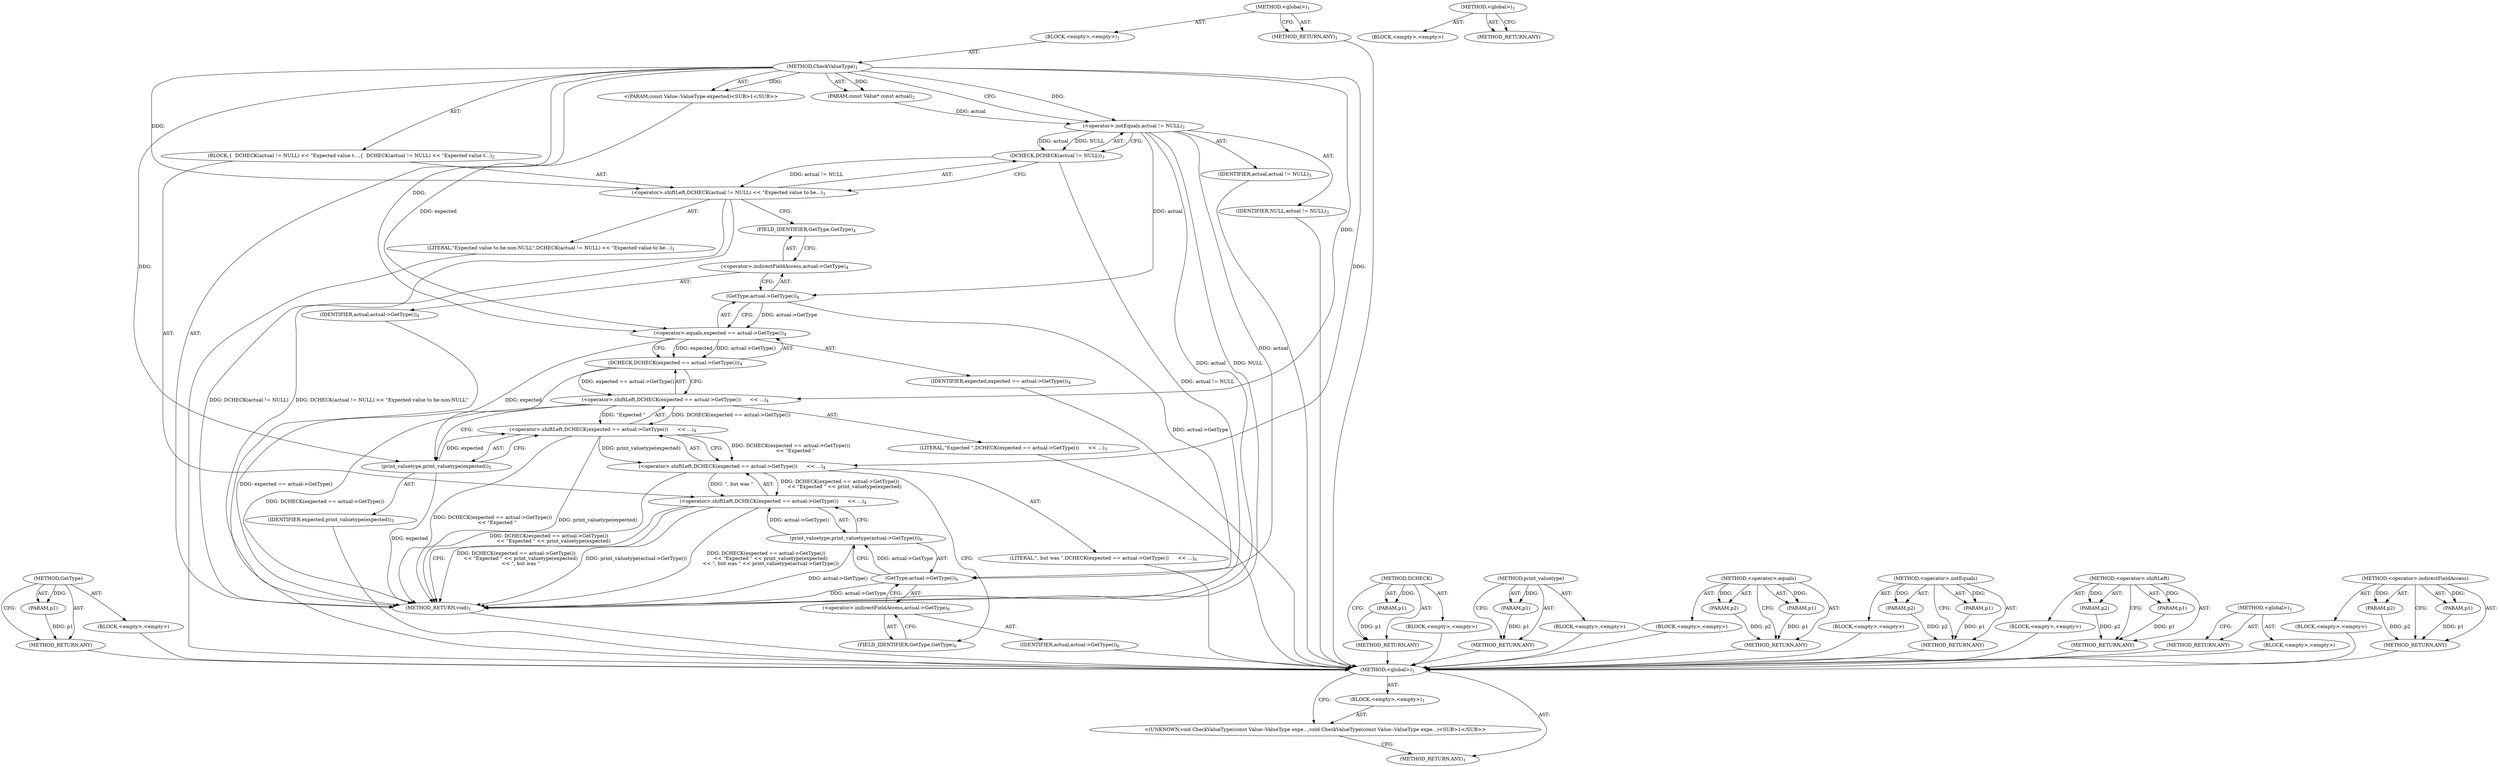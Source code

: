 digraph "&lt;global&gt;" {
vulnerable_82 [label=<(METHOD,GetType)>];
vulnerable_83 [label=<(PARAM,p1)>];
vulnerable_84 [label=<(BLOCK,&lt;empty&gt;,&lt;empty&gt;)>];
vulnerable_85 [label=<(METHOD_RETURN,ANY)>];
vulnerable_6 [label=<(METHOD,&lt;global&gt;)<SUB>1</SUB>>];
vulnerable_7 [label=<(BLOCK,&lt;empty&gt;,&lt;empty&gt;)<SUB>1</SUB>>];
vulnerable_8 [label=<(METHOD,CheckValueType)<SUB>1</SUB>>];
vulnerable_9 [label="<(PARAM,const Value::ValueType expected)<SUB>1</SUB>>"];
vulnerable_10 [label=<(PARAM,const Value* const actual)<SUB>2</SUB>>];
vulnerable_11 [label=<(BLOCK,{
  DCHECK(actual != NULL) &lt;&lt; &quot;Expected value t...,{
  DCHECK(actual != NULL) &lt;&lt; &quot;Expected value t...)<SUB>2</SUB>>];
vulnerable_12 [label=<(&lt;operator&gt;.shiftLeft,DCHECK(actual != NULL) &lt;&lt; &quot;Expected value to be...)<SUB>3</SUB>>];
vulnerable_13 [label=<(DCHECK,DCHECK(actual != NULL))<SUB>3</SUB>>];
vulnerable_14 [label=<(&lt;operator&gt;.notEquals,actual != NULL)<SUB>3</SUB>>];
vulnerable_15 [label=<(IDENTIFIER,actual,actual != NULL)<SUB>3</SUB>>];
vulnerable_16 [label=<(IDENTIFIER,NULL,actual != NULL)<SUB>3</SUB>>];
vulnerable_17 [label=<(LITERAL,&quot;Expected value to be non-NULL&quot;,DCHECK(actual != NULL) &lt;&lt; &quot;Expected value to be...)<SUB>3</SUB>>];
vulnerable_18 [label=<(&lt;operator&gt;.shiftLeft,DCHECK(expected == actual-&gt;GetType())
      &lt;&lt; ...)<SUB>4</SUB>>];
vulnerable_19 [label=<(&lt;operator&gt;.shiftLeft,DCHECK(expected == actual-&gt;GetType())
      &lt;&lt; ...)<SUB>4</SUB>>];
vulnerable_20 [label=<(&lt;operator&gt;.shiftLeft,DCHECK(expected == actual-&gt;GetType())
      &lt;&lt; ...)<SUB>4</SUB>>];
vulnerable_21 [label=<(&lt;operator&gt;.shiftLeft,DCHECK(expected == actual-&gt;GetType())
      &lt;&lt; ...)<SUB>4</SUB>>];
vulnerable_22 [label=<(DCHECK,DCHECK(expected == actual-&gt;GetType()))<SUB>4</SUB>>];
vulnerable_23 [label=<(&lt;operator&gt;.equals,expected == actual-&gt;GetType())<SUB>4</SUB>>];
vulnerable_24 [label=<(IDENTIFIER,expected,expected == actual-&gt;GetType())<SUB>4</SUB>>];
vulnerable_25 [label=<(GetType,actual-&gt;GetType())<SUB>4</SUB>>];
vulnerable_26 [label=<(&lt;operator&gt;.indirectFieldAccess,actual-&gt;GetType)<SUB>4</SUB>>];
vulnerable_27 [label=<(IDENTIFIER,actual,actual-&gt;GetType())<SUB>4</SUB>>];
vulnerable_28 [label=<(FIELD_IDENTIFIER,GetType,GetType)<SUB>4</SUB>>];
vulnerable_29 [label=<(LITERAL,&quot;Expected &quot;,DCHECK(expected == actual-&gt;GetType())
      &lt;&lt; ...)<SUB>5</SUB>>];
vulnerable_30 [label=<(print_valuetype,print_valuetype(expected))<SUB>5</SUB>>];
vulnerable_31 [label=<(IDENTIFIER,expected,print_valuetype(expected))<SUB>5</SUB>>];
vulnerable_32 [label=<(LITERAL,&quot;, but was &quot;,DCHECK(expected == actual-&gt;GetType())
      &lt;&lt; ...)<SUB>6</SUB>>];
vulnerable_33 [label=<(print_valuetype,print_valuetype(actual-&gt;GetType()))<SUB>6</SUB>>];
vulnerable_34 [label=<(GetType,actual-&gt;GetType())<SUB>6</SUB>>];
vulnerable_35 [label=<(&lt;operator&gt;.indirectFieldAccess,actual-&gt;GetType)<SUB>6</SUB>>];
vulnerable_36 [label=<(IDENTIFIER,actual,actual-&gt;GetType())<SUB>6</SUB>>];
vulnerable_37 [label=<(FIELD_IDENTIFIER,GetType,GetType)<SUB>6</SUB>>];
vulnerable_38 [label=<(METHOD_RETURN,void)<SUB>1</SUB>>];
vulnerable_40 [label=<(METHOD_RETURN,ANY)<SUB>1</SUB>>];
vulnerable_68 [label=<(METHOD,DCHECK)>];
vulnerable_69 [label=<(PARAM,p1)>];
vulnerable_70 [label=<(BLOCK,&lt;empty&gt;,&lt;empty&gt;)>];
vulnerable_71 [label=<(METHOD_RETURN,ANY)>];
vulnerable_91 [label=<(METHOD,print_valuetype)>];
vulnerable_92 [label=<(PARAM,p1)>];
vulnerable_93 [label=<(BLOCK,&lt;empty&gt;,&lt;empty&gt;)>];
vulnerable_94 [label=<(METHOD_RETURN,ANY)>];
vulnerable_77 [label=<(METHOD,&lt;operator&gt;.equals)>];
vulnerable_78 [label=<(PARAM,p1)>];
vulnerable_79 [label=<(PARAM,p2)>];
vulnerable_80 [label=<(BLOCK,&lt;empty&gt;,&lt;empty&gt;)>];
vulnerable_81 [label=<(METHOD_RETURN,ANY)>];
vulnerable_72 [label=<(METHOD,&lt;operator&gt;.notEquals)>];
vulnerable_73 [label=<(PARAM,p1)>];
vulnerable_74 [label=<(PARAM,p2)>];
vulnerable_75 [label=<(BLOCK,&lt;empty&gt;,&lt;empty&gt;)>];
vulnerable_76 [label=<(METHOD_RETURN,ANY)>];
vulnerable_63 [label=<(METHOD,&lt;operator&gt;.shiftLeft)>];
vulnerable_64 [label=<(PARAM,p1)>];
vulnerable_65 [label=<(PARAM,p2)>];
vulnerable_66 [label=<(BLOCK,&lt;empty&gt;,&lt;empty&gt;)>];
vulnerable_67 [label=<(METHOD_RETURN,ANY)>];
vulnerable_57 [label=<(METHOD,&lt;global&gt;)<SUB>1</SUB>>];
vulnerable_58 [label=<(BLOCK,&lt;empty&gt;,&lt;empty&gt;)>];
vulnerable_59 [label=<(METHOD_RETURN,ANY)>];
vulnerable_86 [label=<(METHOD,&lt;operator&gt;.indirectFieldAccess)>];
vulnerable_87 [label=<(PARAM,p1)>];
vulnerable_88 [label=<(PARAM,p2)>];
vulnerable_89 [label=<(BLOCK,&lt;empty&gt;,&lt;empty&gt;)>];
vulnerable_90 [label=<(METHOD_RETURN,ANY)>];
fixed_6 [label=<(METHOD,&lt;global&gt;)<SUB>1</SUB>>];
fixed_7 [label=<(BLOCK,&lt;empty&gt;,&lt;empty&gt;)<SUB>1</SUB>>];
fixed_8 [label="<(UNKNOWN,void CheckValueType(const Value::ValueType expe...,void CheckValueType(const Value::ValueType expe...)<SUB>1</SUB>>"];
fixed_9 [label=<(METHOD_RETURN,ANY)<SUB>1</SUB>>];
fixed_14 [label=<(METHOD,&lt;global&gt;)<SUB>1</SUB>>];
fixed_15 [label=<(BLOCK,&lt;empty&gt;,&lt;empty&gt;)>];
fixed_16 [label=<(METHOD_RETURN,ANY)>];
vulnerable_82 -> vulnerable_83  [key=0, label="AST: "];
vulnerable_82 -> vulnerable_83  [key=1, label="DDG: "];
vulnerable_82 -> vulnerable_84  [key=0, label="AST: "];
vulnerable_82 -> vulnerable_85  [key=0, label="AST: "];
vulnerable_82 -> vulnerable_85  [key=1, label="CFG: "];
vulnerable_83 -> vulnerable_85  [key=0, label="DDG: p1"];
vulnerable_84 -> fixed_6  [key=0];
vulnerable_85 -> fixed_6  [key=0];
vulnerable_6 -> vulnerable_7  [key=0, label="AST: "];
vulnerable_6 -> vulnerable_40  [key=0, label="AST: "];
vulnerable_6 -> vulnerable_40  [key=1, label="CFG: "];
vulnerable_7 -> vulnerable_8  [key=0, label="AST: "];
vulnerable_8 -> vulnerable_9  [key=0, label="AST: "];
vulnerable_8 -> vulnerable_9  [key=1, label="DDG: "];
vulnerable_8 -> vulnerable_10  [key=0, label="AST: "];
vulnerable_8 -> vulnerable_10  [key=1, label="DDG: "];
vulnerable_8 -> vulnerable_11  [key=0, label="AST: "];
vulnerable_8 -> vulnerable_38  [key=0, label="AST: "];
vulnerable_8 -> vulnerable_14  [key=0, label="CFG: "];
vulnerable_8 -> vulnerable_14  [key=1, label="DDG: "];
vulnerable_8 -> vulnerable_12  [key=0, label="DDG: "];
vulnerable_8 -> vulnerable_19  [key=0, label="DDG: "];
vulnerable_8 -> vulnerable_21  [key=0, label="DDG: "];
vulnerable_8 -> vulnerable_30  [key=0, label="DDG: "];
vulnerable_8 -> vulnerable_23  [key=0, label="DDG: "];
vulnerable_9 -> vulnerable_23  [key=0, label="DDG: expected"];
vulnerable_10 -> vulnerable_14  [key=0, label="DDG: actual"];
vulnerable_11 -> vulnerable_12  [key=0, label="AST: "];
vulnerable_11 -> vulnerable_18  [key=0, label="AST: "];
vulnerable_12 -> vulnerable_13  [key=0, label="AST: "];
vulnerable_12 -> vulnerable_17  [key=0, label="AST: "];
vulnerable_12 -> vulnerable_28  [key=0, label="CFG: "];
vulnerable_12 -> vulnerable_38  [key=0, label="DDG: DCHECK(actual != NULL)"];
vulnerable_12 -> vulnerable_38  [key=1, label="DDG: DCHECK(actual != NULL) &lt;&lt; &quot;Expected value to be non-NULL&quot;"];
vulnerable_13 -> vulnerable_14  [key=0, label="AST: "];
vulnerable_13 -> vulnerable_12  [key=0, label="CFG: "];
vulnerable_13 -> vulnerable_12  [key=1, label="DDG: actual != NULL"];
vulnerable_13 -> vulnerable_38  [key=0, label="DDG: actual != NULL"];
vulnerable_14 -> vulnerable_15  [key=0, label="AST: "];
vulnerable_14 -> vulnerable_16  [key=0, label="AST: "];
vulnerable_14 -> vulnerable_13  [key=0, label="CFG: "];
vulnerable_14 -> vulnerable_13  [key=1, label="DDG: actual"];
vulnerable_14 -> vulnerable_13  [key=2, label="DDG: NULL"];
vulnerable_14 -> vulnerable_38  [key=0, label="DDG: actual"];
vulnerable_14 -> vulnerable_38  [key=1, label="DDG: NULL"];
vulnerable_14 -> vulnerable_34  [key=0, label="DDG: actual"];
vulnerable_14 -> vulnerable_25  [key=0, label="DDG: actual"];
vulnerable_15 -> fixed_6  [key=0];
vulnerable_16 -> fixed_6  [key=0];
vulnerable_17 -> fixed_6  [key=0];
vulnerable_18 -> vulnerable_19  [key=0, label="AST: "];
vulnerable_18 -> vulnerable_33  [key=0, label="AST: "];
vulnerable_18 -> vulnerable_38  [key=0, label="CFG: "];
vulnerable_18 -> vulnerable_38  [key=1, label="DDG: DCHECK(expected == actual-&gt;GetType())
      &lt;&lt; &quot;Expected &quot; &lt;&lt; print_valuetype(expected)
      &lt;&lt; &quot;, but was &quot;"];
vulnerable_18 -> vulnerable_38  [key=2, label="DDG: print_valuetype(actual-&gt;GetType())"];
vulnerable_18 -> vulnerable_38  [key=3, label="DDG: DCHECK(expected == actual-&gt;GetType())
      &lt;&lt; &quot;Expected &quot; &lt;&lt; print_valuetype(expected)
      &lt;&lt; &quot;, but was &quot; &lt;&lt; print_valuetype(actual-&gt;GetType())"];
vulnerable_19 -> vulnerable_20  [key=0, label="AST: "];
vulnerable_19 -> vulnerable_32  [key=0, label="AST: "];
vulnerable_19 -> vulnerable_37  [key=0, label="CFG: "];
vulnerable_19 -> vulnerable_38  [key=0, label="DDG: DCHECK(expected == actual-&gt;GetType())
      &lt;&lt; &quot;Expected &quot; &lt;&lt; print_valuetype(expected)"];
vulnerable_19 -> vulnerable_18  [key=0, label="DDG: DCHECK(expected == actual-&gt;GetType())
      &lt;&lt; &quot;Expected &quot; &lt;&lt; print_valuetype(expected)"];
vulnerable_19 -> vulnerable_18  [key=1, label="DDG: &quot;, but was &quot;"];
vulnerable_20 -> vulnerable_21  [key=0, label="AST: "];
vulnerable_20 -> vulnerable_30  [key=0, label="AST: "];
vulnerable_20 -> vulnerable_19  [key=0, label="CFG: "];
vulnerable_20 -> vulnerable_19  [key=1, label="DDG: DCHECK(expected == actual-&gt;GetType())
      &lt;&lt; &quot;Expected &quot;"];
vulnerable_20 -> vulnerable_19  [key=2, label="DDG: print_valuetype(expected)"];
vulnerable_20 -> vulnerable_38  [key=0, label="DDG: DCHECK(expected == actual-&gt;GetType())
      &lt;&lt; &quot;Expected &quot;"];
vulnerable_20 -> vulnerable_38  [key=1, label="DDG: print_valuetype(expected)"];
vulnerable_21 -> vulnerable_22  [key=0, label="AST: "];
vulnerable_21 -> vulnerable_29  [key=0, label="AST: "];
vulnerable_21 -> vulnerable_30  [key=0, label="CFG: "];
vulnerable_21 -> vulnerable_38  [key=0, label="DDG: DCHECK(expected == actual-&gt;GetType())"];
vulnerable_21 -> vulnerable_20  [key=0, label="DDG: DCHECK(expected == actual-&gt;GetType())"];
vulnerable_21 -> vulnerable_20  [key=1, label="DDG: &quot;Expected &quot;"];
vulnerable_22 -> vulnerable_23  [key=0, label="AST: "];
vulnerable_22 -> vulnerable_21  [key=0, label="CFG: "];
vulnerable_22 -> vulnerable_21  [key=1, label="DDG: expected == actual-&gt;GetType()"];
vulnerable_22 -> vulnerable_38  [key=0, label="DDG: expected == actual-&gt;GetType()"];
vulnerable_23 -> vulnerable_24  [key=0, label="AST: "];
vulnerable_23 -> vulnerable_25  [key=0, label="AST: "];
vulnerable_23 -> vulnerable_22  [key=0, label="CFG: "];
vulnerable_23 -> vulnerable_22  [key=1, label="DDG: expected"];
vulnerable_23 -> vulnerable_22  [key=2, label="DDG: actual-&gt;GetType()"];
vulnerable_23 -> vulnerable_30  [key=0, label="DDG: expected"];
vulnerable_24 -> fixed_6  [key=0];
vulnerable_25 -> vulnerable_26  [key=0, label="AST: "];
vulnerable_25 -> vulnerable_23  [key=0, label="CFG: "];
vulnerable_25 -> vulnerable_23  [key=1, label="DDG: actual-&gt;GetType"];
vulnerable_25 -> vulnerable_34  [key=0, label="DDG: actual-&gt;GetType"];
vulnerable_26 -> vulnerable_27  [key=0, label="AST: "];
vulnerable_26 -> vulnerable_28  [key=0, label="AST: "];
vulnerable_26 -> vulnerable_25  [key=0, label="CFG: "];
vulnerable_27 -> fixed_6  [key=0];
vulnerable_28 -> vulnerable_26  [key=0, label="CFG: "];
vulnerable_29 -> fixed_6  [key=0];
vulnerable_30 -> vulnerable_31  [key=0, label="AST: "];
vulnerable_30 -> vulnerable_20  [key=0, label="CFG: "];
vulnerable_30 -> vulnerable_20  [key=1, label="DDG: expected"];
vulnerable_30 -> vulnerable_38  [key=0, label="DDG: expected"];
vulnerable_31 -> fixed_6  [key=0];
vulnerable_32 -> fixed_6  [key=0];
vulnerable_33 -> vulnerable_34  [key=0, label="AST: "];
vulnerable_33 -> vulnerable_18  [key=0, label="CFG: "];
vulnerable_33 -> vulnerable_18  [key=1, label="DDG: actual-&gt;GetType()"];
vulnerable_33 -> vulnerable_38  [key=0, label="DDG: actual-&gt;GetType()"];
vulnerable_34 -> vulnerable_35  [key=0, label="AST: "];
vulnerable_34 -> vulnerable_33  [key=0, label="CFG: "];
vulnerable_34 -> vulnerable_33  [key=1, label="DDG: actual-&gt;GetType"];
vulnerable_34 -> vulnerable_38  [key=0, label="DDG: actual-&gt;GetType"];
vulnerable_35 -> vulnerable_36  [key=0, label="AST: "];
vulnerable_35 -> vulnerable_37  [key=0, label="AST: "];
vulnerable_35 -> vulnerable_34  [key=0, label="CFG: "];
vulnerable_36 -> fixed_6  [key=0];
vulnerable_37 -> vulnerable_35  [key=0, label="CFG: "];
vulnerable_38 -> fixed_6  [key=0];
vulnerable_40 -> fixed_6  [key=0];
vulnerable_68 -> vulnerable_69  [key=0, label="AST: "];
vulnerable_68 -> vulnerable_69  [key=1, label="DDG: "];
vulnerable_68 -> vulnerable_70  [key=0, label="AST: "];
vulnerable_68 -> vulnerable_71  [key=0, label="AST: "];
vulnerable_68 -> vulnerable_71  [key=1, label="CFG: "];
vulnerable_69 -> vulnerable_71  [key=0, label="DDG: p1"];
vulnerable_70 -> fixed_6  [key=0];
vulnerable_71 -> fixed_6  [key=0];
vulnerable_91 -> vulnerable_92  [key=0, label="AST: "];
vulnerable_91 -> vulnerable_92  [key=1, label="DDG: "];
vulnerable_91 -> vulnerable_93  [key=0, label="AST: "];
vulnerable_91 -> vulnerable_94  [key=0, label="AST: "];
vulnerable_91 -> vulnerable_94  [key=1, label="CFG: "];
vulnerable_92 -> vulnerable_94  [key=0, label="DDG: p1"];
vulnerable_93 -> fixed_6  [key=0];
vulnerable_94 -> fixed_6  [key=0];
vulnerable_77 -> vulnerable_78  [key=0, label="AST: "];
vulnerable_77 -> vulnerable_78  [key=1, label="DDG: "];
vulnerable_77 -> vulnerable_80  [key=0, label="AST: "];
vulnerable_77 -> vulnerable_79  [key=0, label="AST: "];
vulnerable_77 -> vulnerable_79  [key=1, label="DDG: "];
vulnerable_77 -> vulnerable_81  [key=0, label="AST: "];
vulnerable_77 -> vulnerable_81  [key=1, label="CFG: "];
vulnerable_78 -> vulnerable_81  [key=0, label="DDG: p1"];
vulnerable_79 -> vulnerable_81  [key=0, label="DDG: p2"];
vulnerable_80 -> fixed_6  [key=0];
vulnerable_81 -> fixed_6  [key=0];
vulnerable_72 -> vulnerable_73  [key=0, label="AST: "];
vulnerable_72 -> vulnerable_73  [key=1, label="DDG: "];
vulnerable_72 -> vulnerable_75  [key=0, label="AST: "];
vulnerable_72 -> vulnerable_74  [key=0, label="AST: "];
vulnerable_72 -> vulnerable_74  [key=1, label="DDG: "];
vulnerable_72 -> vulnerable_76  [key=0, label="AST: "];
vulnerable_72 -> vulnerable_76  [key=1, label="CFG: "];
vulnerable_73 -> vulnerable_76  [key=0, label="DDG: p1"];
vulnerable_74 -> vulnerable_76  [key=0, label="DDG: p2"];
vulnerable_75 -> fixed_6  [key=0];
vulnerable_76 -> fixed_6  [key=0];
vulnerable_63 -> vulnerable_64  [key=0, label="AST: "];
vulnerable_63 -> vulnerable_64  [key=1, label="DDG: "];
vulnerable_63 -> vulnerable_66  [key=0, label="AST: "];
vulnerable_63 -> vulnerable_65  [key=0, label="AST: "];
vulnerable_63 -> vulnerable_65  [key=1, label="DDG: "];
vulnerable_63 -> vulnerable_67  [key=0, label="AST: "];
vulnerable_63 -> vulnerable_67  [key=1, label="CFG: "];
vulnerable_64 -> vulnerable_67  [key=0, label="DDG: p1"];
vulnerable_65 -> vulnerable_67  [key=0, label="DDG: p2"];
vulnerable_66 -> fixed_6  [key=0];
vulnerable_67 -> fixed_6  [key=0];
vulnerable_57 -> vulnerable_58  [key=0, label="AST: "];
vulnerable_57 -> vulnerable_59  [key=0, label="AST: "];
vulnerable_57 -> vulnerable_59  [key=1, label="CFG: "];
vulnerable_58 -> fixed_6  [key=0];
vulnerable_59 -> fixed_6  [key=0];
vulnerable_86 -> vulnerable_87  [key=0, label="AST: "];
vulnerable_86 -> vulnerable_87  [key=1, label="DDG: "];
vulnerable_86 -> vulnerable_89  [key=0, label="AST: "];
vulnerable_86 -> vulnerable_88  [key=0, label="AST: "];
vulnerable_86 -> vulnerable_88  [key=1, label="DDG: "];
vulnerable_86 -> vulnerable_90  [key=0, label="AST: "];
vulnerable_86 -> vulnerable_90  [key=1, label="CFG: "];
vulnerable_87 -> vulnerable_90  [key=0, label="DDG: p1"];
vulnerable_88 -> vulnerable_90  [key=0, label="DDG: p2"];
vulnerable_89 -> fixed_6  [key=0];
vulnerable_90 -> fixed_6  [key=0];
fixed_6 -> fixed_7  [key=0, label="AST: "];
fixed_6 -> fixed_9  [key=0, label="AST: "];
fixed_6 -> fixed_8  [key=0, label="CFG: "];
fixed_7 -> fixed_8  [key=0, label="AST: "];
fixed_8 -> fixed_9  [key=0, label="CFG: "];
fixed_14 -> fixed_15  [key=0, label="AST: "];
fixed_14 -> fixed_16  [key=0, label="AST: "];
fixed_14 -> fixed_16  [key=1, label="CFG: "];
}
